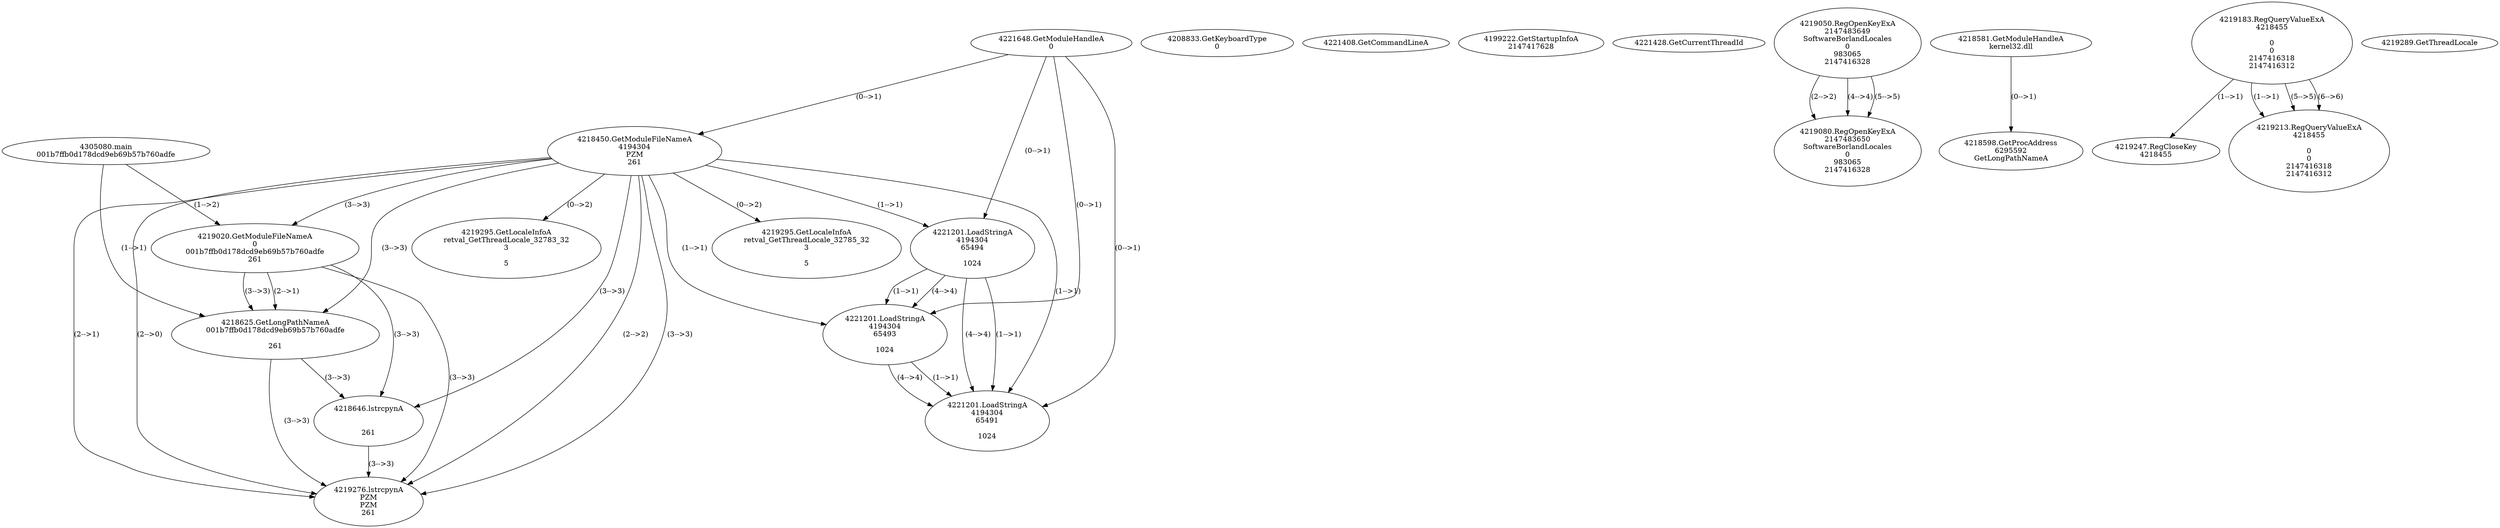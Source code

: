 // Global SCDG with merge call
digraph {
	0 [label="4305080.main
001b7ffb0d178dcd9eb69b57b760adfe"]
	1 [label="4221648.GetModuleHandleA
0"]
	2 [label="4208833.GetKeyboardType
0"]
	3 [label="4221408.GetCommandLineA
"]
	4 [label="4199222.GetStartupInfoA
2147417628"]
	5 [label="4221428.GetCurrentThreadId
"]
	6 [label="4218450.GetModuleFileNameA
4194304
PZM
261"]
	1 -> 6 [label="(0-->1)"]
	7 [label="4219020.GetModuleFileNameA
0
001b7ffb0d178dcd9eb69b57b760adfe
261"]
	0 -> 7 [label="(1-->2)"]
	6 -> 7 [label="(3-->3)"]
	8 [label="4219050.RegOpenKeyExA
2147483649
Software\Borland\Locales
0
983065
2147416328"]
	9 [label="4219080.RegOpenKeyExA
2147483650
Software\Borland\Locales
0
983065
2147416328"]
	8 -> 9 [label="(2-->2)"]
	8 -> 9 [label="(4-->4)"]
	8 -> 9 [label="(5-->5)"]
	10 [label="4218581.GetModuleHandleA
kernel32.dll"]
	11 [label="4218598.GetProcAddress
6295592
GetLongPathNameA"]
	10 -> 11 [label="(0-->1)"]
	12 [label="4218625.GetLongPathNameA
001b7ffb0d178dcd9eb69b57b760adfe

261"]
	0 -> 12 [label="(1-->1)"]
	7 -> 12 [label="(2-->1)"]
	6 -> 12 [label="(3-->3)"]
	7 -> 12 [label="(3-->3)"]
	13 [label="4218646.lstrcpynA


261"]
	6 -> 13 [label="(3-->3)"]
	7 -> 13 [label="(3-->3)"]
	12 -> 13 [label="(3-->3)"]
	14 [label="4219183.RegQueryValueExA
4218455

0
0
2147416318
2147416312"]
	15 [label="4219247.RegCloseKey
4218455"]
	14 -> 15 [label="(1-->1)"]
	16 [label="4219276.lstrcpynA
PZM
PZM
261"]
	6 -> 16 [label="(2-->1)"]
	6 -> 16 [label="(2-->2)"]
	6 -> 16 [label="(3-->3)"]
	7 -> 16 [label="(3-->3)"]
	12 -> 16 [label="(3-->3)"]
	13 -> 16 [label="(3-->3)"]
	6 -> 16 [label="(2-->0)"]
	17 [label="4219289.GetThreadLocale
"]
	18 [label="4219295.GetLocaleInfoA
retval_GetThreadLocale_32783_32
3

5"]
	6 -> 18 [label="(0-->2)"]
	19 [label="4221201.LoadStringA
4194304
65494

1024"]
	1 -> 19 [label="(0-->1)"]
	6 -> 19 [label="(1-->1)"]
	20 [label="4221201.LoadStringA
4194304
65493

1024"]
	1 -> 20 [label="(0-->1)"]
	6 -> 20 [label="(1-->1)"]
	19 -> 20 [label="(1-->1)"]
	19 -> 20 [label="(4-->4)"]
	21 [label="4221201.LoadStringA
4194304
65491

1024"]
	1 -> 21 [label="(0-->1)"]
	6 -> 21 [label="(1-->1)"]
	19 -> 21 [label="(1-->1)"]
	20 -> 21 [label="(1-->1)"]
	19 -> 21 [label="(4-->4)"]
	20 -> 21 [label="(4-->4)"]
	22 [label="4219213.RegQueryValueExA
4218455

0
0
2147416318
2147416312"]
	14 -> 22 [label="(1-->1)"]
	14 -> 22 [label="(5-->5)"]
	14 -> 22 [label="(6-->6)"]
	23 [label="4219295.GetLocaleInfoA
retval_GetThreadLocale_32785_32
3

5"]
	6 -> 23 [label="(0-->2)"]
}
